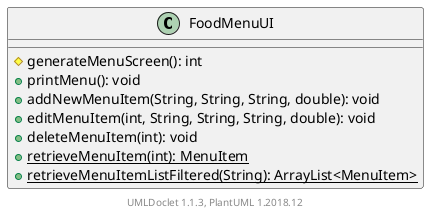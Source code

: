 @startuml

    class FoodMenuUI {
        #generateMenuScreen(): int
        +printMenu(): void
        +addNewMenuItem(String, String, String, double): void
        +editMenuItem(int, String, String, String, double): void
        +deleteMenuItem(int): void
        {static} +retrieveMenuItem(int): MenuItem
        {static} +retrieveMenuItemListFiltered(String): ArrayList<MenuItem>
    }


    center footer UMLDoclet 1.1.3, PlantUML 1.2018.12
@enduml
